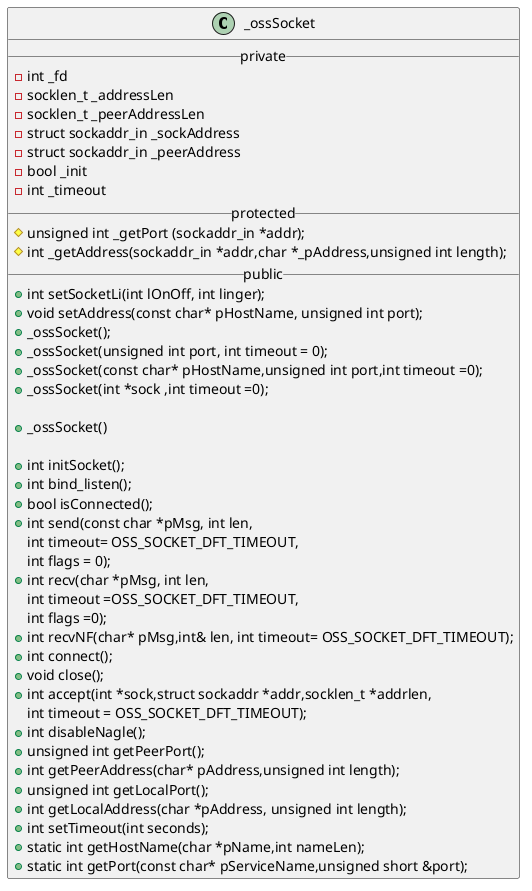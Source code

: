 @startuml ossSocket.Padding
class _ossSocket{
__private__
    - int _fd
    - socklen_t _addressLen   
    - socklen_t _peerAddressLen
    - struct sockaddr_in _sockAddress 
    - struct sockaddr_in _peerAddress 
    - bool _init 
    - int _timeout 
__protected__
    #unsigned int _getPort (sockaddr_in *addr);
    #int _getAddress(sockaddr_in *addr,char *_pAddress,unsigned int length);
__public__
    + int setSocketLi(int lOnOff, int linger);
    + void setAddress(const char* pHostName, unsigned int port);
    +_ossSocket();
    +_ossSocket(unsigned int port, int timeout = 0);
    +_ossSocket(const char* pHostName,unsigned int port,int timeout =0);
    +_ossSocket(int *sock ,int timeout =0);
    
    + ~_ossSocket()

    +int initSocket();
    +int bind_listen();
    + bool isConnected();
    + int send(const char *pMsg, int len,
                int timeout= OSS_SOCKET_DFT_TIMEOUT,
                    int flags = 0);
    +int recv(char *pMsg, int len,
                int timeout =OSS_SOCKET_DFT_TIMEOUT,
                    int flags =0);
    + int recvNF(char* pMsg,int& len, int timeout= OSS_SOCKET_DFT_TIMEOUT);
    + int connect();
    + void close();
    + int accept(int *sock,struct sockaddr *addr,socklen_t *addrlen,
                int timeout = OSS_SOCKET_DFT_TIMEOUT);
    + int disableNagle();
    + unsigned int getPeerPort();
    + int getPeerAddress(char* pAddress,unsigned int length);
    + unsigned int getLocalPort();
    +int getLocalAddress(char *pAddress, unsigned int length);
    + int setTimeout(int seconds);
    +static int getHostName(char *pName,int nameLen);
    + static int getPort(const char* pServiceName,unsigned short &port);
}
@enduml